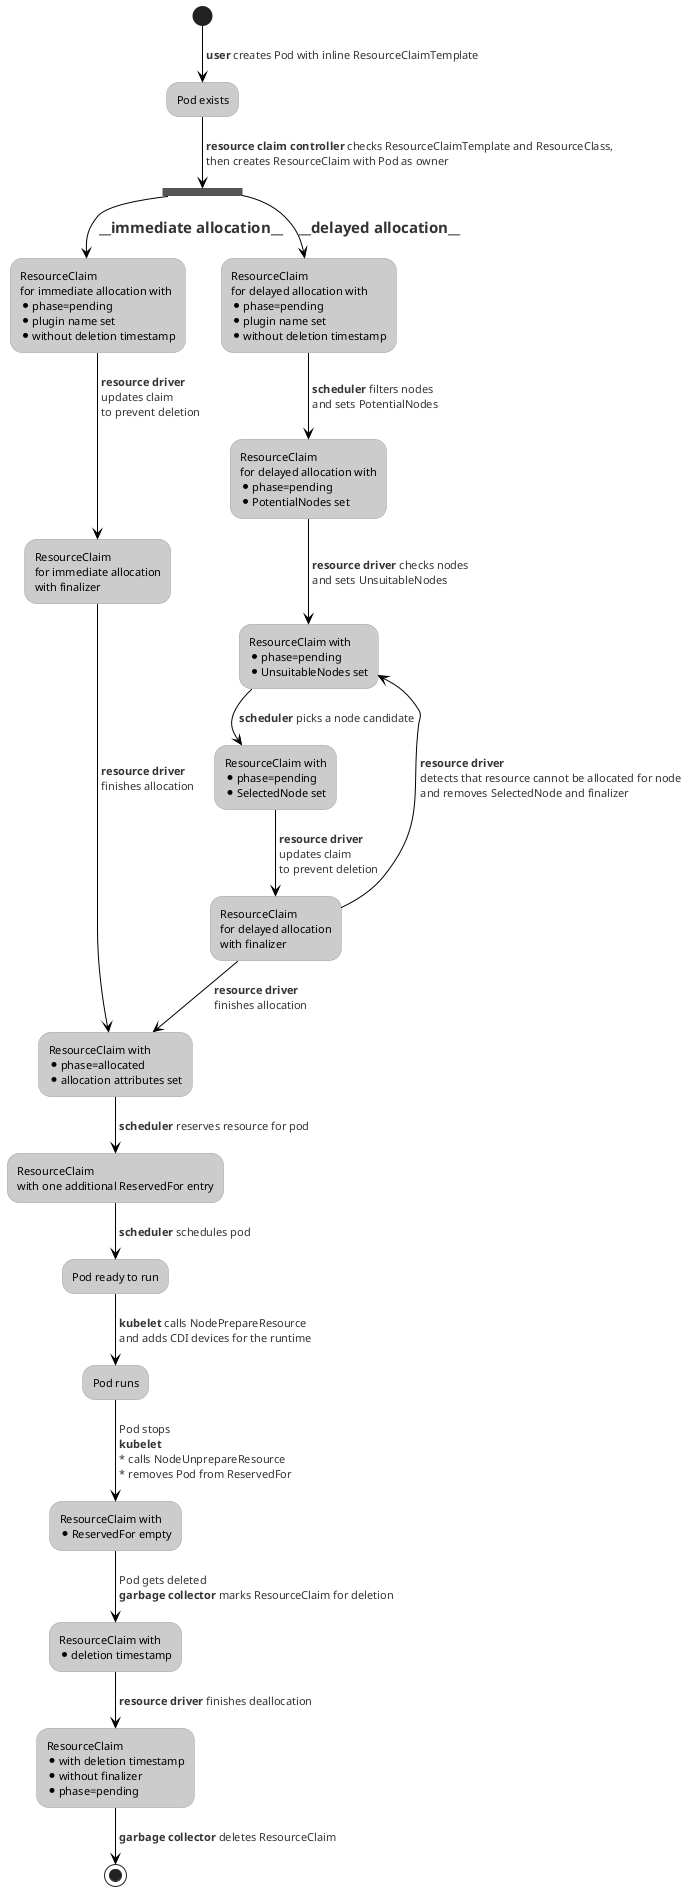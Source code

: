 @startuml
!theme reddress-lightblue

(*) -->[ **user** creates Pod with inline ResourceClaimTemplate ] "Pod exists"
-->[ **resource claim controller** checks ResourceClaimTemplate and ResourceClass,\l then creates ResourceClaim with Pod as owner ] ==B1==

==B1== -->[= __immediate allocation__] "ResourceClaim\lfor immediate allocation with\l* phase=pending\l* plugin name set\l* without deletion timestamp"
  -->[ **resource driver**\l updates claim\l to prevent deletion] "ResourceClaim\lfor immediate allocation\lwith finalizer"
  -->[ **resource driver**\l finishes allocation] "ResourceClaim with\l* phase=allocated\n* allocation attributes set" as ALLOCATED


==B1== -->[= __delayed allocation__] "ResourceClaim\lfor delayed allocation with\l* phase=pending\l* plugin name set\l* without deletion timestamp"
  -->[ **scheduler** filters nodes\l and sets PotentialNodes ] "ResourceClaim\lfor delayed allocation with\l* phase=pending\l* PotentialNodes set"
  -->[ **resource driver** checks nodes\l and sets UnsuitableNodes] "ResourceClaim with\l* phase=pending\l* UnsuitableNodes set" as READY_FOR_SCHEDULING
  -->[ **scheduler** picks a node candidate ] "ResourceClaim with\l* phase=pending\l* SelectedNode set"
  -->[ **resource driver**\l updates claim\l to prevent deletion] "ResourceClaim\lfor delayed allocation\lwith finalizer" as ALLOCATING
  -->[ **resource driver**\l finishes allocation ] ALLOCATED

  ALLOCATING -->[ **resource driver**\l detects that resource cannot be allocated for node\n and removes SelectedNode and finalizer ] READY_FOR_SCHEDULING

ALLOCATED -->[ **scheduler** reserves resource for pod ]  "ResourceClaim\lwith one additional ReservedFor entry"
-->[ **scheduler** schedules pod ] "Pod ready to run"
-->[ **kubelet** calls NodePrepareResource\l and adds CDI devices for the runtime ] "Pod runs"
-->[ Pod stops\l **kubelet**\l * calls NodeUnprepareResource\l * removes Pod from ReservedFor] "ResourceClaim with\l* ReservedFor empty"
-->[ Pod gets deleted\l **garbage collector** marks ResourceClaim for deletion ] "ResourceClaim with\l* deletion timestamp"
-->[ **resource driver** finishes deallocation ] "ResourceClaim\l* with deletion timestamp\l* without finalizer\l* phase=pending"
-->[ **garbage collector** deletes ResourceClaim ] (*)
@enduml
